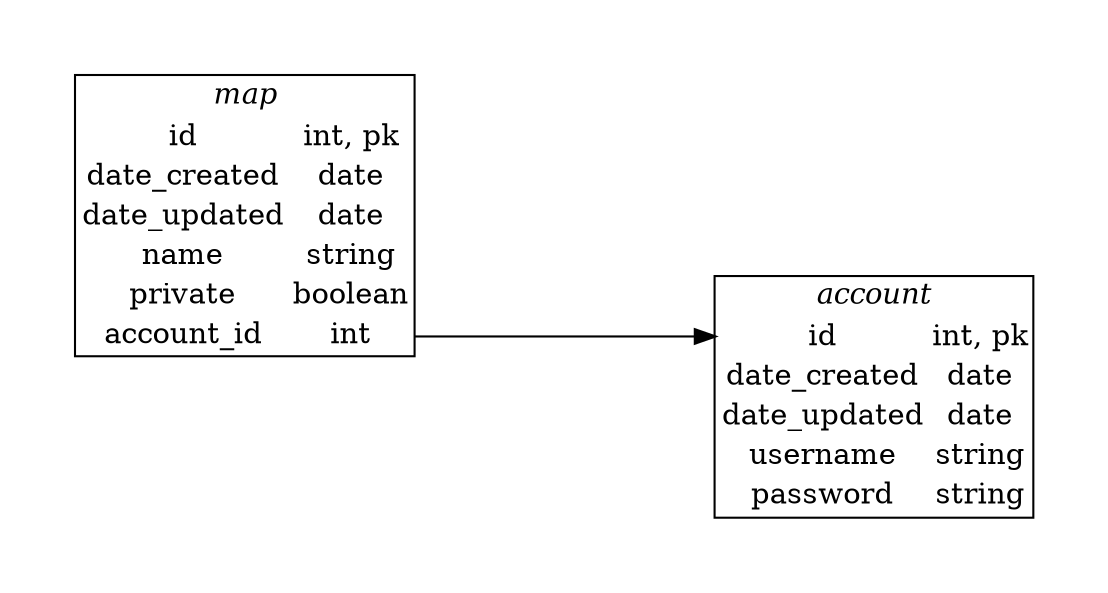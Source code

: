 digraph {
	graph [pad="0.5", nodesep="0.5", ranksep="2"];
	node [shape=plain]
	rankdir=LR;


	account [label=<
	<table border="1" cellborder="0" cellspacing="0">
		<tr><td colspan="2"><i>account</i></td></tr>
		<tr><td port="1">id</td><td>int, pk</td></tr>
		<tr><td>date_created</td><td>date</td></tr>
		<tr><td>date_updated</td><td>date</td></tr>
		<tr><td>username</td><td>string</td></tr>
		<tr><td>password</td><td>string</td></tr>
	</table>>];

	map [label=<
	<table border="1" cellborder="0" cellspacing="0">
		<tr><td colspan="2"><i>map</i></td></tr>
		<tr><td>id</td><td>int, pk</td></tr>
		<tr><td>date_created</td><td>date</td></tr>
		<tr><td>date_updated</td><td>date</td></tr>
		<tr><td>name</td><td>string</td></tr>
		<tr><td>private</td><td>boolean</td></tr>
		<tr><td>account_id</td><td port="2">int</td></tr>
	</table>>];


	map:2 -> account:1;
}

